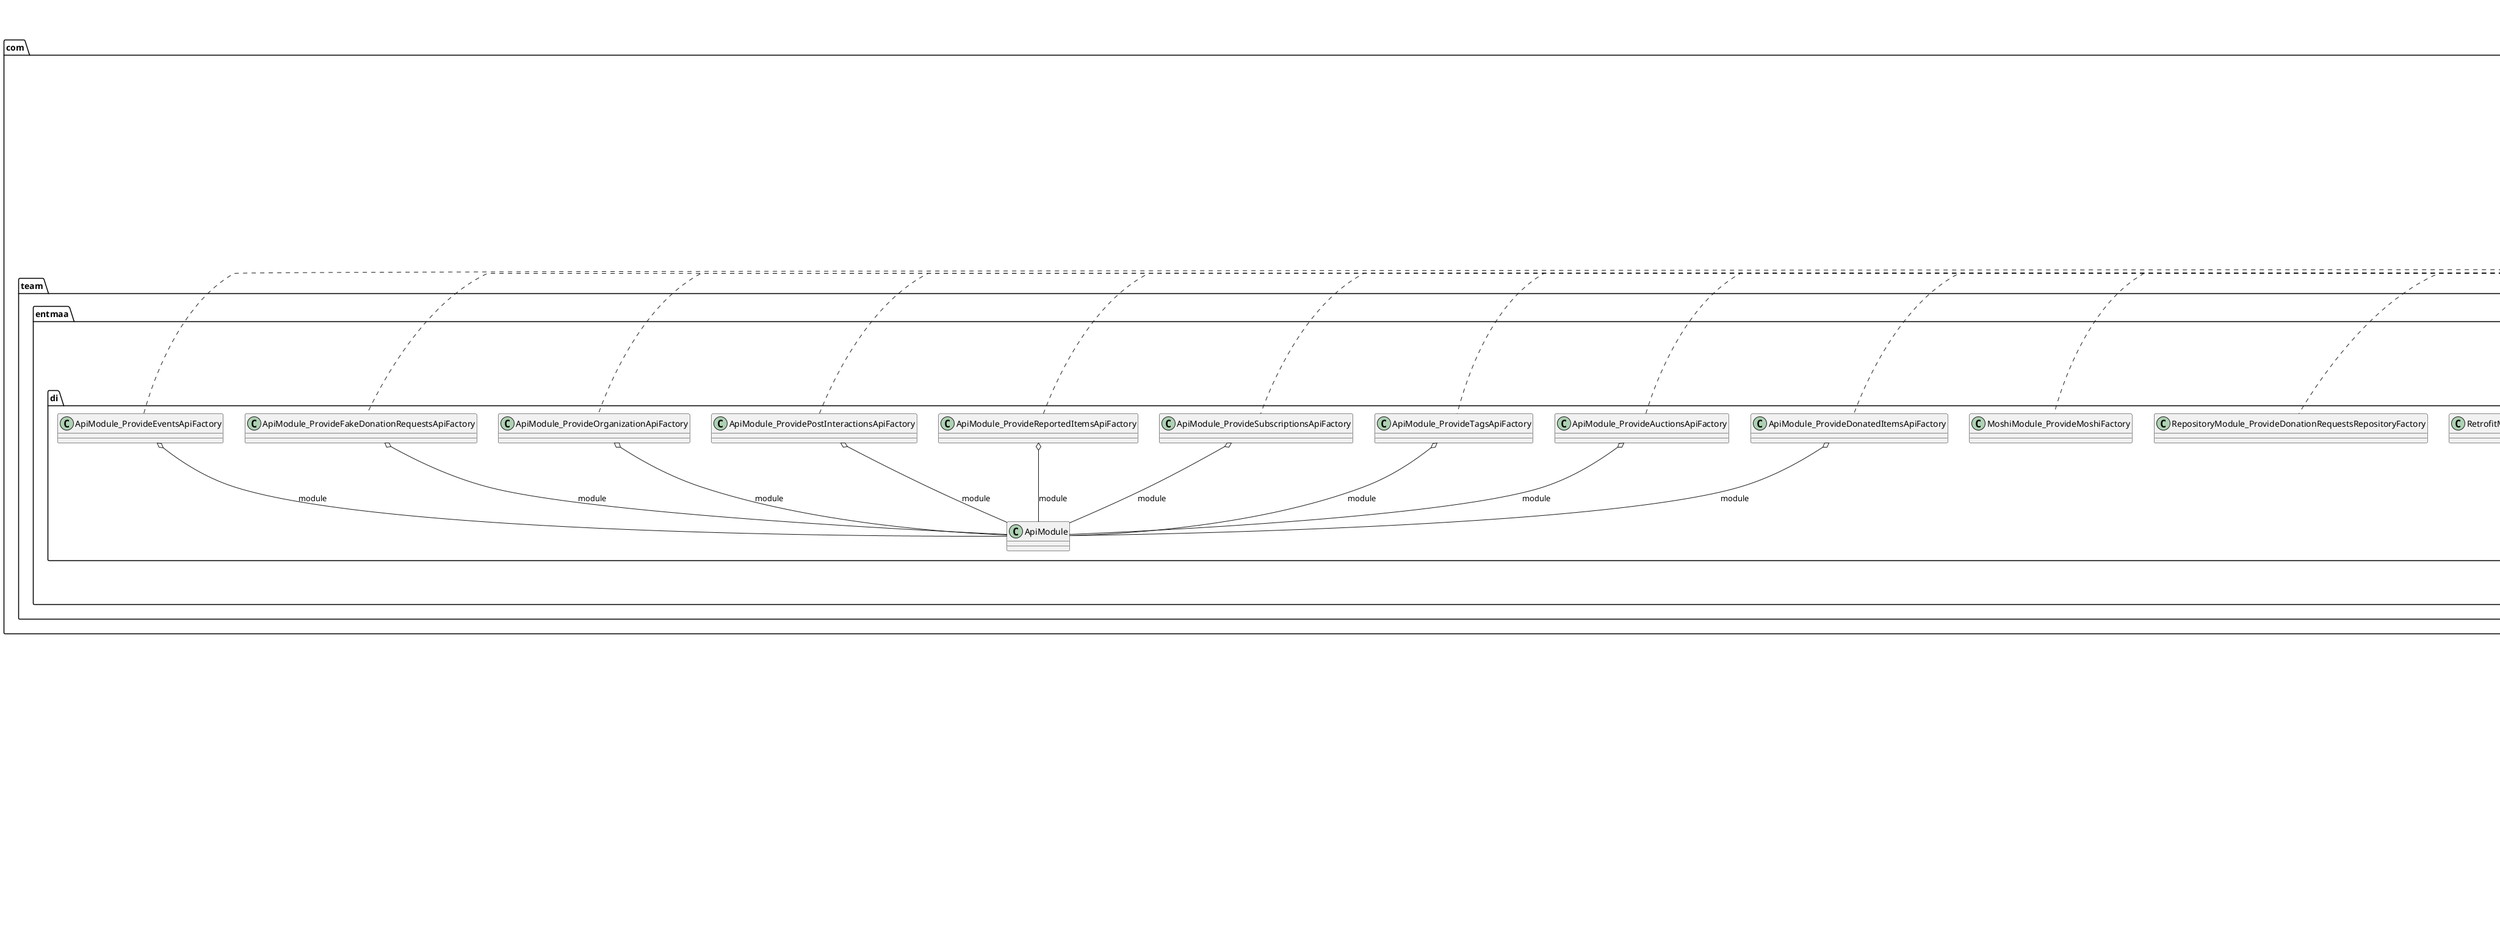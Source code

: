 @startuml

title __ENTMAA.APP's Class Diagram__\n

  namespace androidx.databinding {
    class androidx.databinding.DataBinderMapperImpl {
    }
  }
  

  namespace androidx.databinding {
    interface androidx.databinding.DataBindingComponent {
    }
  }
  

  namespace androidx.databinding {
    namespace library.baseAdapters {
      class androidx.databinding.library.baseAdapters.BR {
      }
    }
  }
  

  namespace com.iammert.library.ui.multisearchviewlib {
    class com.iammert.library.ui.multisearchviewlib.BR {
    }
  }
  

  namespace com.team.entmaa {
    class com.team.entmaa.BR {
    }
  }
  

  namespace com.team.entmaa {
    class com.team.entmaa.BuildConfig {
    }
  }
  

  namespace com.team.entmaa {
    class com.team.entmaa.DaggerEntmaaApplication_HiltComponents_SingletonC {
    }
  }
  

  namespace com.team.entmaa {
    class com.team.entmaa.DataBinderMapperImpl {
    }
  }
  

  namespace com.team.entmaa {
    interface com.team.entmaa.EntmaaApplication_GeneratedInjector {
    }
  }
  

  namespace com.team.entmaa {
    class com.team.entmaa.EntmaaApplication_HiltComponents {
    }
  }
  

  namespace com.team.entmaa {
    abstract class com.team.entmaa.Hilt_EntmaaApplication {
    }
  }
  

  namespace com.team.entmaa {
    namespace data.repositories.implementaion {
      class com.team.entmaa.data.repositories.implementaion.DonationRequestsRepositoryImpl_Factory {
      }
    }
  }
  

  namespace com.team.entmaa {
    namespace databinding {
      class com.team.entmaa.databinding.ActivityMainContribBindingImpl {
      }
    }
  }
  

  namespace com.team.entmaa {
    namespace databinding {
      class com.team.entmaa.databinding.ActivityMainOrgBindingImpl {
      }
    }
  }
  

  namespace com.team.entmaa {
    namespace databinding {
      class com.team.entmaa.databinding.ChannelitemcardBindingImpl {
      }
    }
  }
  

  namespace com.team.entmaa {
    namespace databinding {
      class com.team.entmaa.databinding.FragmentDonateBindingImpl {
      }
    }
  }
  

  namespace com.team.entmaa {
    namespace databinding {
      class com.team.entmaa.databinding.ItemAuctionBindingImpl {
      }
    }
  }
  

  namespace com.team.entmaa {
    namespace databinding {
      class com.team.entmaa.databinding.ItemCommentBindingImpl {
      }
    }
  }
  

  namespace com.team.entmaa {
    namespace databinding {
      class com.team.entmaa.databinding.ItemDonateditemBindingImpl {
      }
    }
  }
  

  namespace com.team.entmaa {
    namespace databinding {
      class com.team.entmaa.databinding.ItemDonationRequestBindingImpl {
      }
    }
  }
  

  namespace com.team.entmaa {
    namespace databinding {
      class com.team.entmaa.databinding.ItemDonationRequestOrgBindingImpl {
      }
    }
  }
  

  namespace com.team.entmaa {
    namespace databinding {
      class com.team.entmaa.databinding.ItemEventBindingImpl {
      }
    }
  }
  

  namespace com.team.entmaa {
    namespace databinding {
      class com.team.entmaa.databinding.ItemLostFoundBindingImpl {
      }
    }
  }
  

  namespace com.team.entmaa {
    namespace databinding {
      class com.team.entmaa.databinding.ItemNewspostRequestBindingImpl {
      }
    }
  }
  

  namespace com.team.entmaa {
    namespace databinding {
      class com.team.entmaa.databinding.ItemOrgBindingImpl {
      }
    }
  }
  

  namespace com.team.entmaa {
    namespace databinding {
      class com.team.entmaa.databinding.ItemSubscriptionBindingImpl {
      }
    }
  }
  

  namespace com.team.entmaa {
    namespace databinding {
      class com.team.entmaa.databinding.ItemTagBindingImpl {
      }
    }
  }
  

  namespace com.team.entmaa {
    namespace di {
      class com.team.entmaa.di.ApiModule_ProvideAuctionsApiFactory {
      }
    }
  }
  

  namespace com.team.entmaa {
    namespace di {
      class com.team.entmaa.di.ApiModule_ProvideDonatedItemsApiFactory {
      }
    }
  }
  

  namespace com.team.entmaa {
    namespace di {
      class com.team.entmaa.di.ApiModule_ProvideEventsApiFactory {
      }
    }
  }
  

  namespace com.team.entmaa {
    namespace di {
      class com.team.entmaa.di.ApiModule_ProvideFakeDonationRequestsApiFactory {
      }
    }
  }
  

  namespace com.team.entmaa {
    namespace di {
      class com.team.entmaa.di.ApiModule_ProvideOrganizationApiFactory {
      }
    }
  }
  

  namespace com.team.entmaa {
    namespace di {
      class com.team.entmaa.di.ApiModule_ProvidePostInteractionsApiFactory {
      }
    }
  }
  

  namespace com.team.entmaa {
    namespace di {
      class com.team.entmaa.di.ApiModule_ProvideReportedItemsApiFactory {
      }
    }
  }
  

  namespace com.team.entmaa {
    namespace di {
      class com.team.entmaa.di.ApiModule_ProvideSubscriptionsApiFactory {
      }
    }
  }
  

  namespace com.team.entmaa {
    namespace di {
      class com.team.entmaa.di.ApiModule_ProvideTagsApiFactory {
      }
    }
  }
  

  namespace com.team.entmaa {
    namespace di {
      class com.team.entmaa.di.MoshiModule_ProvideMoshiFactory {
      }
    }
  }
  

  namespace com.team.entmaa {
    namespace di {
      class com.team.entmaa.di.RepositoryModule_ProvideDonationRequestsRepositoryFactory {
      }
    }
  }
  

  namespace com.team.entmaa {
    namespace di {
      class com.team.entmaa.di.RetrofitModule_ProvideRetrofitFactory {
      }
    }
  }
  

  namespace com.team.entmaa {
    namespace di {
      class com.team.entmaa.di.SharedPreferencesModule_ProvideContribIdFactory {
      }
    }
  }
  

  namespace com.team.entmaa {
    namespace di {
      class com.team.entmaa.di.SharedPreferencesModule_ProvideOrgIdFactory {
      }
    }
  }
  

  namespace com.team.entmaa {
    namespace ui.commentsfragment {
      interface com.team.entmaa.ui.commentsfragment.CommentsFragment_GeneratedInjector {
      }
    }
  }
  

  namespace com.team.entmaa {
    namespace ui.commentsfragment {
      class com.team.entmaa.ui.commentsfragment.CommentsFragment_MembersInjector {
      }
    }
  }
  

  namespace com.team.entmaa {
    namespace ui.commentsfragment {
      abstract class com.team.entmaa.ui.commentsfragment.Hilt_CommentsFragment {
      }
    }
  }
  

  namespace com.team.entmaa {
    namespace ui.contribdonateditems {
      interface com.team.entmaa.ui.contribdonateditems.DonatedItemDialog_GeneratedInjector {
      }
    }
  }
  

  namespace com.team.entmaa {
    namespace ui.contribdonateditems {
      class com.team.entmaa.ui.contribdonateditems.DonatedItemDialog_MembersInjector {
      }
    }
  }
  

  namespace com.team.entmaa {
    namespace ui.contribdonateditems {
      interface com.team.entmaa.ui.contribdonateditems.DonatedItemsFragment_GeneratedInjector {
      }
    }
  }
  

  namespace com.team.entmaa {
    namespace ui.contribdonateditems {
      class com.team.entmaa.ui.contribdonateditems.DonatedItemsViewModel_Factory {
      }
    }
  }
  

  namespace com.team.entmaa {
    namespace ui.contribdonateditems {
      class com.team.entmaa.ui.contribdonateditems.DonatedItemsViewModel_HiltModules {
      }
    }
  }
  

  namespace com.team.entmaa {
    namespace ui.contribdonateditems {
      class com.team.entmaa.ui.contribdonateditems.DonatedItemsViewModel_HiltModules_KeyModule_ProvideFactory {
      }
    }
  }
  

  namespace com.team.entmaa {
    namespace ui.contribdonateditems {
      abstract class com.team.entmaa.ui.contribdonateditems.Hilt_DonatedItemDialog {
      }
    }
  }
  

  namespace com.team.entmaa {
    namespace ui.contribdonateditems {
      abstract class com.team.entmaa.ui.contribdonateditems.Hilt_DonatedItemsFragment {
      }
    }
  }
  

  namespace com.team.entmaa {
    namespace ui.donationreminders {
      abstract class com.team.entmaa.ui.donationreminders.Hilt_NewReminderDialog {
      }
    }
  }
  

  namespace com.team.entmaa {
    namespace ui.donationreminders {
      abstract class com.team.entmaa.ui.donationreminders.Hilt_SubscriptionsFragment {
      }
    }
  }
  

  namespace com.team.entmaa {
    namespace ui.donationreminders {
      interface com.team.entmaa.ui.donationreminders.NewReminderDialog_GeneratedInjector {
      }
    }
  }
  

  namespace com.team.entmaa {
    namespace ui.donationreminders {
      class com.team.entmaa.ui.donationreminders.RemindersViewModel_Factory {
      }
    }
  }
  

  namespace com.team.entmaa {
    namespace ui.donationreminders {
      class com.team.entmaa.ui.donationreminders.RemindersViewModel_HiltModules {
      }
    }
  }
  

  namespace com.team.entmaa {
    namespace ui.donationreminders {
      class com.team.entmaa.ui.donationreminders.RemindersViewModel_HiltModules_KeyModule_ProvideFactory {
      }
    }
  }
  

  namespace com.team.entmaa {
    namespace ui.donationreminders {
      interface com.team.entmaa.ui.donationreminders.SubscriptionsFragment_GeneratedInjector {
      }
    }
  }
  

  namespace com.team.entmaa {
    namespace ui.eventdetails {
      interface com.team.entmaa.ui.eventdetails.EventDetailsFragment_GeneratedInjector {
      }
    }
  }
  

  namespace com.team.entmaa {
    namespace ui.eventdetails {
      class com.team.entmaa.ui.eventdetails.EventDetailsFragment_MembersInjector {
      }
    }
  }
  

  namespace com.team.entmaa {
    namespace ui.eventdetails {
      abstract class com.team.entmaa.ui.eventdetails.Hilt_EventDetailsFragment {
      }
    }
  }
  

  namespace com.team.entmaa {
    namespace ui.filters {
      class com.team.entmaa.ui.filters.FiltersViewModel_Factory {
      }
    }
  }
  

  namespace com.team.entmaa {
    namespace ui.filters {
      class com.team.entmaa.ui.filters.FiltersViewModel_HiltModules {
      }
    }
  }
  

  namespace com.team.entmaa {
    namespace ui.filters {
      class com.team.entmaa.ui.filters.FiltersViewModel_HiltModules_KeyModule_ProvideFactory {
      }
    }
  }
  

  namespace com.team.entmaa {
    namespace ui.mainactivity {
      abstract class com.team.entmaa.ui.mainactivity.Hilt_MainActivity {
      }
    }
  }
  

  namespace com.team.entmaa {
    namespace ui.mainactivity {
      interface com.team.entmaa.ui.mainactivity.MainActivity_GeneratedInjector {
      }
    }
  }
  

  namespace com.team.entmaa {
    namespace ui.mainactivity {
      namespace auctionfragment {
        interface com.team.entmaa.ui.mainactivity.auctionfragment.AuctionFragment_GeneratedInjector {
        }
      }
    }
  }
  

  namespace com.team.entmaa {
    namespace ui.mainactivity {
      namespace auctionfragment {
        class com.team.entmaa.ui.mainactivity.auctionfragment.AuctionFragment_MembersInjector {
        }
      }
    }
  }
  

  namespace com.team.entmaa {
    namespace ui.mainactivity {
      namespace auctionfragment {
        class com.team.entmaa.ui.mainactivity.auctionfragment.AuctionViewModel_Factory {
        }
      }
    }
  }
  

  namespace com.team.entmaa {
    namespace ui.mainactivity {
      namespace auctionfragment {
        class com.team.entmaa.ui.mainactivity.auctionfragment.AuctionViewModel_HiltModules {
        }
      }
    }
  }
  

  namespace com.team.entmaa {
    namespace ui.mainactivity {
      namespace auctionfragment {
        class com.team.entmaa.ui.mainactivity.auctionfragment.AuctionViewModel_HiltModules_KeyModule_ProvideFactory {
        }
      }
    }
  }
  

  namespace com.team.entmaa {
    namespace ui.mainactivity {
      namespace auctionfragment {
        abstract class com.team.entmaa.ui.mainactivity.auctionfragment.Hilt_AuctionFragment {
        }
      }
    }
  }
  

  namespace com.team.entmaa {
    namespace ui.mainactivity {
      namespace donatefragment {
        interface com.team.entmaa.ui.mainactivity.donatefragment.DonateDialog_GeneratedInjector {
        }
      }
    }
  }
  

  namespace com.team.entmaa {
    namespace ui.mainactivity {
      namespace donatefragment {
        interface com.team.entmaa.ui.mainactivity.donatefragment.DonateFragment_GeneratedInjector {
        }
      }
    }
  }
  

  namespace com.team.entmaa {
    namespace ui.mainactivity {
      namespace donatefragment {
        class com.team.entmaa.ui.mainactivity.donatefragment.DonateFragment_MembersInjector {
        }
      }
    }
  }
  

  namespace com.team.entmaa {
    namespace ui.mainactivity {
      namespace donatefragment {
        class com.team.entmaa.ui.mainactivity.donatefragment.DonationRequestViewModel_Factory {
        }
      }
    }
  }
  

  namespace com.team.entmaa {
    namespace ui.mainactivity {
      namespace donatefragment {
        class com.team.entmaa.ui.mainactivity.donatefragment.DonationRequestViewModel_HiltModules {
        }
      }
    }
  }
  

  namespace com.team.entmaa {
    namespace ui.mainactivity {
      namespace donatefragment {
        class com.team.entmaa.ui.mainactivity.donatefragment.DonationRequestViewModel_HiltModules_KeyModule_ProvideFactory {
        }
      }
    }
  }
  

  namespace com.team.entmaa {
    namespace ui.mainactivity {
      namespace donatefragment {
        abstract class com.team.entmaa.ui.mainactivity.donatefragment.Hilt_DonateDialog {
        }
      }
    }
  }
  

  namespace com.team.entmaa {
    namespace ui.mainactivity {
      namespace donatefragment {
        abstract class com.team.entmaa.ui.mainactivity.donatefragment.Hilt_DonateFragment {
        }
      }
    }
  }
  

  namespace com.team.entmaa {
    namespace ui.mainactivity {
      namespace morefragment {
        abstract class com.team.entmaa.ui.mainactivity.morefragment.Hilt_MoreFragment {
        }
      }
    }
  }
  

  namespace com.team.entmaa {
    namespace ui.mainactivity {
      namespace morefragment {
        interface com.team.entmaa.ui.mainactivity.morefragment.MoreFragment_GeneratedInjector {
        }
      }
    }
  }
  

  namespace com.team.entmaa {
    namespace ui.mainactivity {
      namespace reportedItemsfragment {
        abstract class com.team.entmaa.ui.mainactivity.reportedItemsfragment.Hilt_ReportedItemsFragment {
        }
      }
    }
  }
  

  namespace com.team.entmaa {
    namespace ui.mainactivity {
      namespace reportedItemsfragment {
        interface com.team.entmaa.ui.mainactivity.reportedItemsfragment.ReportedItemsFragment_GeneratedInjector {
        }
      }
    }
  }
  

  namespace com.team.entmaa {
    namespace ui.mainactivity {
      namespace reportedItemsfragment {
        class com.team.entmaa.ui.mainactivity.reportedItemsfragment.ReportedItemsFragment_MembersInjector {
        }
      }
    }
  }
  

  namespace com.team.entmaa {
    namespace ui.mainactivity {
      namespace reportedItemsfragment {
        class com.team.entmaa.ui.mainactivity.reportedItemsfragment.ReportedItemsViewModel_Factory {
        }
      }
    }
  }
  

  namespace com.team.entmaa {
    namespace ui.mainactivity {
      namespace reportedItemsfragment {
        class com.team.entmaa.ui.mainactivity.reportedItemsfragment.ReportedItemsViewModel_HiltModules {
        }
      }
    }
  }
  

  namespace com.team.entmaa {
    namespace ui.mainactivity {
      namespace reportedItemsfragment {
        class com.team.entmaa.ui.mainactivity.reportedItemsfragment.ReportedItemsViewModel_HiltModules_KeyModule_ProvideFactory {
        }
      }
    }
  }
  

  namespace com.team.entmaa {
    namespace ui.mainactivity {
      namespace volunteerfragment {
        class com.team.entmaa.ui.mainactivity.volunteerfragment.EventsViewModel_Factory {
        }
      }
    }
  }
  

  namespace com.team.entmaa {
    namespace ui.mainactivity {
      namespace volunteerfragment {
        class com.team.entmaa.ui.mainactivity.volunteerfragment.EventsViewModel_HiltModules {
        }
      }
    }
  }
  

  namespace com.team.entmaa {
    namespace ui.mainactivity {
      namespace volunteerfragment {
        class com.team.entmaa.ui.mainactivity.volunteerfragment.EventsViewModel_HiltModules_KeyModule_ProvideFactory {
        }
      }
    }
  }
  

  namespace com.team.entmaa {
    namespace ui.mainactivity {
      namespace volunteerfragment {
        abstract class com.team.entmaa.ui.mainactivity.volunteerfragment.Hilt_VolunteerFragment {
        }
      }
    }
  }
  

  namespace com.team.entmaa {
    namespace ui.mainactivity {
      namespace volunteerfragment {
        interface com.team.entmaa.ui.mainactivity.volunteerfragment.VolunteerFragment_GeneratedInjector {
        }
      }
    }
  }
  

  namespace com.team.entmaa {
    namespace ui.mainactivity {
      namespace volunteerfragment {
        class com.team.entmaa.ui.mainactivity.volunteerfragment.VolunteerFragment_MembersInjector {
        }
      }
    }
  }
  

  namespace com.team.entmaa {
    namespace ui.orgactivity {
      abstract class com.team.entmaa.ui.orgactivity.Hilt_OrgActivity {
      }
    }
  }
  

  namespace com.team.entmaa {
    namespace ui.orgactivity {
      interface com.team.entmaa.ui.orgactivity.OrgActivity_GeneratedInjector {
      }
    }
  }
  

  namespace com.team.entmaa {
    namespace ui.orgactivity {
      namespace auctions {
        abstract class com.team.entmaa.ui.orgactivity.auctions.Hilt_OrgAuctionsFragment {
        }
      }
    }
  }
  

  namespace com.team.entmaa {
    namespace ui.orgactivity {
      namespace auctions {
        interface com.team.entmaa.ui.orgactivity.auctions.OrgAuctionsFragment_GeneratedInjector {
        }
      }
    }
  }
  

  namespace com.team.entmaa {
    namespace ui.orgactivity {
      namespace auctions {
        class com.team.entmaa.ui.orgactivity.auctions.OrgAuctionsFragment_MembersInjector {
        }
      }
    }
  }
  

  namespace com.team.entmaa {
    namespace ui.orgactivity {
      namespace dashboard {
        abstract class com.team.entmaa.ui.orgactivity.dashboard.Hilt_OrgDashFragment {
        }
      }
    }
  }
  

  namespace com.team.entmaa {
    namespace ui.orgactivity {
      namespace dashboard {
        interface com.team.entmaa.ui.orgactivity.dashboard.OrgDashFragment_GeneratedInjector {
        }
      }
    }
  }
  

  namespace com.team.entmaa {
    namespace ui.orgactivity {
      namespace dashboard {
        class com.team.entmaa.ui.orgactivity.dashboard.OrgDashFragment_MembersInjector {
        }
      }
    }
  }
  

  namespace com.team.entmaa {
    namespace ui.orgactivity {
      namespace orgevents {
        abstract class com.team.entmaa.ui.orgactivity.orgevents.Hilt_OrgEventsFragment {
        }
      }
    }
  }
  

  namespace com.team.entmaa {
    namespace ui.orgactivity {
      namespace orgevents {
        interface com.team.entmaa.ui.orgactivity.orgevents.OrgEventsFragment_GeneratedInjector {
        }
      }
    }
  }
  

  namespace com.team.entmaa {
    namespace ui.orgactivity {
      namespace orgevents {
        class com.team.entmaa.ui.orgactivity.orgevents.OrgEventsFragment_MembersInjector {
        }
      }
    }
  }
  

  namespace com.team.entmaa {
    namespace ui.orgactivity {
      namespace orgrdonationequests {
        interface com.team.entmaa.ui.orgactivity.orgrdonationequests.CreateDonationRequestFragment_GeneratedInjector {
        }
      }
    }
  }
  

  namespace com.team.entmaa {
    namespace ui.orgactivity {
      namespace orgrdonationequests {
        class com.team.entmaa.ui.orgactivity.orgrdonationequests.CreateDonationRequestFragment_MembersInjector {
        }
      }
    }
  }
  

  namespace com.team.entmaa {
    namespace ui.orgactivity {
      namespace orgrdonationequests {
        abstract class com.team.entmaa.ui.orgactivity.orgrdonationequests.Hilt_CreateDonationRequestFragment {
        }
      }
    }
  }
  

  namespace com.team.entmaa {
    namespace ui.orgactivity {
      namespace orgrdonationequests {
        abstract class com.team.entmaa.ui.orgactivity.orgrdonationequests.Hilt_OrgRequestsFragment {
        }
      }
    }
  }
  

  namespace com.team.entmaa {
    namespace ui.orgactivity {
      namespace orgrdonationequests {
        interface com.team.entmaa.ui.orgactivity.orgrdonationequests.OrgRequestsFragment_GeneratedInjector {
        }
      }
    }
  }
  

  namespace com.team.entmaa {
    namespace ui.orgactivity {
      namespace orgrdonationequests {
        class com.team.entmaa.ui.orgactivity.orgrdonationequests.OrgRequestsFragment_MembersInjector {
        }
      }
    }
  }
  

  namespace com.team.entmaa {
    namespace ui.orgselector {
      abstract class com.team.entmaa.ui.orgselector.Hilt_OrgSelectorFragment {
      }
    }
  }
  

  namespace com.team.entmaa {
    namespace ui.orgselector {
      interface com.team.entmaa.ui.orgselector.OrgSelectorFragment_GeneratedInjector {
      }
    }
  }
  

  namespace com.team.entmaa {
    namespace ui.orgselector {
      class com.team.entmaa.ui.orgselector.OrgSelectorViewModel_Factory {
      }
    }
  }
  

  namespace com.team.entmaa {
    namespace ui.orgselector {
      class com.team.entmaa.ui.orgselector.OrgSelectorViewModel_HiltModules {
      }
    }
  }
  

  namespace com.team.entmaa {
    namespace ui.orgselector {
      class com.team.entmaa.ui.orgselector.OrgSelectorViewModel_HiltModules_KeyModule_ProvideFactory {
      }
    }
  }
  

  namespace com.team.entmaa {
    namespace ui.reportedcase {
      abstract class com.team.entmaa.ui.reportedcase.Hilt_ReportCaseDialog {
      }
    }
  }
  

  namespace com.team.entmaa {
    namespace ui.reportedcase {
      interface com.team.entmaa.ui.reportedcase.ReportCaseDialog_GeneratedInjector {
      }
    }
  }
  

  namespace com.team.entmaa {
    namespace ui.reportedcase {
      class com.team.entmaa.ui.reportedcase.ReportCaseDialog_MembersInjector {
      }
    }
  }
  

  namespace hilt_aggregated_deps {
    class hilt_aggregated_deps.com_team_entmaa_EntmaaApplication_GeneratedInjectorModuleDeps {
    }
  }
  

  namespace hilt_aggregated_deps {
    class hilt_aggregated_deps.com_team_entmaa_di_ApiModuleModuleDeps {
    }
  }
  

  namespace hilt_aggregated_deps {
    class hilt_aggregated_deps.com_team_entmaa_di_MoshiModuleModuleDeps {
    }
  }
  

  namespace hilt_aggregated_deps {
    class hilt_aggregated_deps.com_team_entmaa_di_RepositoryModuleModuleDeps {
    }
  }
  

  namespace hilt_aggregated_deps {
    class hilt_aggregated_deps.com_team_entmaa_di_RetrofitModuleModuleDeps {
    }
  }
  

  namespace hilt_aggregated_deps {
    class hilt_aggregated_deps.com_team_entmaa_di_SharedPreferencesModuleModuleDeps {
    }
  }
  

  namespace hilt_aggregated_deps {
    class hilt_aggregated_deps.com_team_entmaa_ui_commentsfragment_CommentsFragment_GeneratedInjectorModuleDeps {
    }
  }
  

  namespace hilt_aggregated_deps {
    class hilt_aggregated_deps.com_team_entmaa_ui_contribdonateditems_DonatedItemDialog_GeneratedInjectorModuleDeps {
    }
  }
  

  namespace hilt_aggregated_deps {
    class hilt_aggregated_deps.com_team_entmaa_ui_contribdonateditems_DonatedItemsFragment_GeneratedInjectorModuleDeps {
    }
  }
  

  namespace hilt_aggregated_deps {
    class hilt_aggregated_deps.com_team_entmaa_ui_contribdonateditems_DonatedItemsViewModel_HiltModules_BindsModuleModuleDeps {
    }
  }
  

  namespace hilt_aggregated_deps {
    class hilt_aggregated_deps.com_team_entmaa_ui_contribdonateditems_DonatedItemsViewModel_HiltModules_KeyModuleModuleDeps {
    }
  }
  

  namespace hilt_aggregated_deps {
    class hilt_aggregated_deps.com_team_entmaa_ui_donationreminders_NewReminderDialog_GeneratedInjectorModuleDeps {
    }
  }
  

  namespace hilt_aggregated_deps {
    class hilt_aggregated_deps.com_team_entmaa_ui_donationreminders_RemindersViewModel_HiltModules_BindsModuleModuleDeps {
    }
  }
  

  namespace hilt_aggregated_deps {
    class hilt_aggregated_deps.com_team_entmaa_ui_donationreminders_RemindersViewModel_HiltModules_KeyModuleModuleDeps {
    }
  }
  

  namespace hilt_aggregated_deps {
    class hilt_aggregated_deps.com_team_entmaa_ui_donationreminders_SubscriptionsFragment_GeneratedInjectorModuleDeps {
    }
  }
  

  namespace hilt_aggregated_deps {
    class hilt_aggregated_deps.com_team_entmaa_ui_eventdetails_EventDetailsFragment_GeneratedInjectorModuleDeps {
    }
  }
  

  namespace hilt_aggregated_deps {
    class hilt_aggregated_deps.com_team_entmaa_ui_filters_FiltersViewModel_HiltModules_BindsModuleModuleDeps {
    }
  }
  

  namespace hilt_aggregated_deps {
    class hilt_aggregated_deps.com_team_entmaa_ui_filters_FiltersViewModel_HiltModules_KeyModuleModuleDeps {
    }
  }
  

  namespace hilt_aggregated_deps {
    class hilt_aggregated_deps.com_team_entmaa_ui_mainactivity_MainActivity_GeneratedInjectorModuleDeps {
    }
  }
  

  namespace hilt_aggregated_deps {
    class hilt_aggregated_deps.com_team_entmaa_ui_mainactivity_auctionfragment_AuctionFragment_GeneratedInjectorModuleDeps {
    }
  }
  

  namespace hilt_aggregated_deps {
    class hilt_aggregated_deps.com_team_entmaa_ui_mainactivity_auctionfragment_AuctionViewModel_HiltModules_BindsModuleModuleDeps {
    }
  }
  

  namespace hilt_aggregated_deps {
    class hilt_aggregated_deps.com_team_entmaa_ui_mainactivity_auctionfragment_AuctionViewModel_HiltModules_KeyModuleModuleDeps {
    }
  }
  

  namespace hilt_aggregated_deps {
    class hilt_aggregated_deps.com_team_entmaa_ui_mainactivity_donatefragment_DonateDialog_GeneratedInjectorModuleDeps {
    }
  }
  

  namespace hilt_aggregated_deps {
    class hilt_aggregated_deps.com_team_entmaa_ui_mainactivity_donatefragment_DonateFragment_GeneratedInjectorModuleDeps {
    }
  }
  

  namespace hilt_aggregated_deps {
    class hilt_aggregated_deps.com_team_entmaa_ui_mainactivity_donatefragment_DonationRequestViewModel_HiltModules_BindsModuleModuleDeps {
    }
  }
  

  namespace hilt_aggregated_deps {
    class hilt_aggregated_deps.com_team_entmaa_ui_mainactivity_donatefragment_DonationRequestViewModel_HiltModules_KeyModuleModuleDeps {
    }
  }
  

  namespace hilt_aggregated_deps {
    class hilt_aggregated_deps.com_team_entmaa_ui_mainactivity_morefragment_MoreFragment_GeneratedInjectorModuleDeps {
    }
  }
  

  namespace hilt_aggregated_deps {
    class hilt_aggregated_deps.com_team_entmaa_ui_mainactivity_reportedItemsfragment_ReportedItemsFragment_GeneratedInjectorModuleDeps {
    }
  }
  

  namespace hilt_aggregated_deps {
    class hilt_aggregated_deps.com_team_entmaa_ui_mainactivity_reportedItemsfragment_ReportedItemsViewModel_HiltModules_BindsModuleModuleDeps {
    }
  }
  

  namespace hilt_aggregated_deps {
    class hilt_aggregated_deps.com_team_entmaa_ui_mainactivity_reportedItemsfragment_ReportedItemsViewModel_HiltModules_KeyModuleModuleDeps {
    }
  }
  

  namespace hilt_aggregated_deps {
    class hilt_aggregated_deps.com_team_entmaa_ui_mainactivity_volunteerfragment_EventsViewModel_HiltModules_BindsModuleModuleDeps {
    }
  }
  

  namespace hilt_aggregated_deps {
    class hilt_aggregated_deps.com_team_entmaa_ui_mainactivity_volunteerfragment_EventsViewModel_HiltModules_KeyModuleModuleDeps {
    }
  }
  

  namespace hilt_aggregated_deps {
    class hilt_aggregated_deps.com_team_entmaa_ui_mainactivity_volunteerfragment_VolunteerFragment_GeneratedInjectorModuleDeps {
    }
  }
  

  namespace hilt_aggregated_deps {
    class hilt_aggregated_deps.com_team_entmaa_ui_orgactivity_OrgActivity_GeneratedInjectorModuleDeps {
    }
  }
  

  namespace hilt_aggregated_deps {
    class hilt_aggregated_deps.com_team_entmaa_ui_orgactivity_auctions_OrgAuctionsFragment_GeneratedInjectorModuleDeps {
    }
  }
  

  namespace hilt_aggregated_deps {
    class hilt_aggregated_deps.com_team_entmaa_ui_orgactivity_dashboard_OrgDashFragment_GeneratedInjectorModuleDeps {
    }
  }
  

  namespace hilt_aggregated_deps {
    class hilt_aggregated_deps.com_team_entmaa_ui_orgactivity_orgevents_OrgEventsFragment_GeneratedInjectorModuleDeps {
    }
  }
  

  namespace hilt_aggregated_deps {
    class hilt_aggregated_deps.com_team_entmaa_ui_orgactivity_orgrdonationequests_CreateDonationRequestFragment_GeneratedInjectorModuleDeps {
    }
  }
  

  namespace hilt_aggregated_deps {
    class hilt_aggregated_deps.com_team_entmaa_ui_orgactivity_orgrdonationequests_OrgRequestsFragment_GeneratedInjectorModuleDeps {
    }
  }
  

  namespace hilt_aggregated_deps {
    class hilt_aggregated_deps.com_team_entmaa_ui_orgselector_OrgSelectorFragment_GeneratedInjectorModuleDeps {
    }
  }
  

  namespace hilt_aggregated_deps {
    class hilt_aggregated_deps.com_team_entmaa_ui_orgselector_OrgSelectorViewModel_HiltModules_BindsModuleModuleDeps {
    }
  }
  

  namespace hilt_aggregated_deps {
    class hilt_aggregated_deps.com_team_entmaa_ui_orgselector_OrgSelectorViewModel_HiltModules_KeyModuleModuleDeps {
    }
  }
  

  namespace hilt_aggregated_deps {
    class hilt_aggregated_deps.com_team_entmaa_ui_reportedcase_ReportCaseDialog_GeneratedInjectorModuleDeps {
    }
  }
  

  androidx.databinding.DataBinderMapperImpl -up-|> androidx.databinding.MergedDataBinderMapper
  com.team.entmaa.DaggerEntmaaApplication_HiltComponents_SingletonC -up-|> com.team.entmaa.EntmaaApplication_HiltComponents.SingletonC
  com.team.entmaa.DataBinderMapperImpl -up-|> androidx.databinding.DataBinderMapper
  com.team.entmaa.Hilt_EntmaaApplication .up.|> dagger.hilt.internal.GeneratedComponentManagerHolder
  com.team.entmaa.Hilt_EntmaaApplication -up-|> android.app.Application
  com.team.entmaa.data.repositories.implementaion.DonationRequestsRepositoryImpl_Factory .up.|> dagger.internal.Factory
  com.team.entmaa.databinding.ActivityMainContribBindingImpl -up-|> com.team.entmaa.databinding.ActivityMainContribBinding
  com.team.entmaa.databinding.ActivityMainOrgBindingImpl -up-|> com.team.entmaa.databinding.ActivityMainOrgBinding
  com.team.entmaa.databinding.ChannelitemcardBindingImpl -up-|> com.team.entmaa.databinding.ChannelitemcardBinding
  com.team.entmaa.databinding.FragmentDonateBindingImpl -up-|> com.team.entmaa.databinding.FragmentDonateBinding
  com.team.entmaa.databinding.ItemAuctionBindingImpl -up-|> com.team.entmaa.databinding.ItemAuctionBinding
  com.team.entmaa.databinding.ItemCommentBindingImpl -up-|> com.team.entmaa.databinding.ItemCommentBinding
  com.team.entmaa.databinding.ItemDonateditemBindingImpl -up-|> com.team.entmaa.databinding.ItemDonateditemBinding
  com.team.entmaa.databinding.ItemDonationRequestBindingImpl -up-|> com.team.entmaa.databinding.ItemDonationRequestBinding
  com.team.entmaa.databinding.ItemDonationRequestOrgBindingImpl -up-|> com.team.entmaa.databinding.ItemDonationRequestOrgBinding
  com.team.entmaa.databinding.ItemEventBindingImpl -up-|> com.team.entmaa.databinding.ItemEventBinding
  com.team.entmaa.databinding.ItemLostFoundBindingImpl -up-|> com.team.entmaa.databinding.ItemLostFoundBinding
  com.team.entmaa.databinding.ItemNewspostRequestBindingImpl -up-|> com.team.entmaa.databinding.ItemNewspostRequestBinding
  com.team.entmaa.databinding.ItemOrgBindingImpl -up-|> com.team.entmaa.databinding.ItemOrgBinding
  com.team.entmaa.databinding.ItemSubscriptionBindingImpl -up-|> com.team.entmaa.databinding.ItemSubscriptionBinding
  com.team.entmaa.databinding.ItemTagBindingImpl -up-|> com.team.entmaa.databinding.ItemTagBinding
  com.team.entmaa.di.ApiModule_ProvideAuctionsApiFactory .up.|> dagger.internal.Factory
  com.team.entmaa.di.ApiModule_ProvideAuctionsApiFactory o-- com.team.entmaa.di.ApiModule : module
  com.team.entmaa.di.ApiModule_ProvideDonatedItemsApiFactory .up.|> dagger.internal.Factory
  com.team.entmaa.di.ApiModule_ProvideDonatedItemsApiFactory o-- com.team.entmaa.di.ApiModule : module
  com.team.entmaa.di.ApiModule_ProvideEventsApiFactory .up.|> dagger.internal.Factory
  com.team.entmaa.di.ApiModule_ProvideEventsApiFactory o-- com.team.entmaa.di.ApiModule : module
  com.team.entmaa.di.ApiModule_ProvideFakeDonationRequestsApiFactory .up.|> dagger.internal.Factory
  com.team.entmaa.di.ApiModule_ProvideFakeDonationRequestsApiFactory o-- com.team.entmaa.di.ApiModule : module
  com.team.entmaa.di.ApiModule_ProvideOrganizationApiFactory .up.|> dagger.internal.Factory
  com.team.entmaa.di.ApiModule_ProvideOrganizationApiFactory o-- com.team.entmaa.di.ApiModule : module
  com.team.entmaa.di.ApiModule_ProvidePostInteractionsApiFactory .up.|> dagger.internal.Factory
  com.team.entmaa.di.ApiModule_ProvidePostInteractionsApiFactory o-- com.team.entmaa.di.ApiModule : module
  com.team.entmaa.di.ApiModule_ProvideReportedItemsApiFactory .up.|> dagger.internal.Factory
  com.team.entmaa.di.ApiModule_ProvideReportedItemsApiFactory o-- com.team.entmaa.di.ApiModule : module
  com.team.entmaa.di.ApiModule_ProvideSubscriptionsApiFactory .up.|> dagger.internal.Factory
  com.team.entmaa.di.ApiModule_ProvideSubscriptionsApiFactory o-- com.team.entmaa.di.ApiModule : module
  com.team.entmaa.di.ApiModule_ProvideTagsApiFactory .up.|> dagger.internal.Factory
  com.team.entmaa.di.ApiModule_ProvideTagsApiFactory o-- com.team.entmaa.di.ApiModule : module
  com.team.entmaa.di.MoshiModule_ProvideMoshiFactory .up.|> dagger.internal.Factory
  com.team.entmaa.di.RepositoryModule_ProvideDonationRequestsRepositoryFactory .up.|> dagger.internal.Factory
  com.team.entmaa.di.RetrofitModule_ProvideRetrofitFactory .up.|> dagger.internal.Factory
  com.team.entmaa.di.SharedPreferencesModule_ProvideContribIdFactory .up.|> dagger.internal.Factory
  com.team.entmaa.di.SharedPreferencesModule_ProvideOrgIdFactory .up.|> dagger.internal.Factory
  com.team.entmaa.ui.commentsfragment.CommentsFragment_MembersInjector .up.|> dagger.MembersInjector
  com.team.entmaa.ui.commentsfragment.Hilt_CommentsFragment .up.|> dagger.hilt.internal.GeneratedComponentManagerHolder
  com.team.entmaa.ui.commentsfragment.Hilt_CommentsFragment -up-|> androidx.fragment.app.Fragment
  com.team.entmaa.ui.contribdonateditems.DonatedItemDialog_MembersInjector .up.|> dagger.MembersInjector
  com.team.entmaa.ui.contribdonateditems.DonatedItemsViewModel_Factory .up.|> dagger.internal.Factory
  com.team.entmaa.ui.contribdonateditems.DonatedItemsViewModel_HiltModules_KeyModule_ProvideFactory .up.|> dagger.internal.Factory
  com.team.entmaa.ui.contribdonateditems.Hilt_DonatedItemDialog .up.|> dagger.hilt.internal.GeneratedComponentManagerHolder
  com.team.entmaa.ui.contribdonateditems.Hilt_DonatedItemDialog -up-|> com.google.android.material.bottomsheet.BottomSheetDialogFragment
  com.team.entmaa.ui.contribdonateditems.Hilt_DonatedItemsFragment .up.|> dagger.hilt.internal.GeneratedComponentManagerHolder
  com.team.entmaa.ui.contribdonateditems.Hilt_DonatedItemsFragment -up-|> androidx.fragment.app.Fragment
  com.team.entmaa.ui.donationreminders.Hilt_NewReminderDialog .up.|> dagger.hilt.internal.GeneratedComponentManagerHolder
  com.team.entmaa.ui.donationreminders.Hilt_NewReminderDialog -up-|> com.google.android.material.bottomsheet.BottomSheetDialogFragment
  com.team.entmaa.ui.donationreminders.Hilt_SubscriptionsFragment .up.|> dagger.hilt.internal.GeneratedComponentManagerHolder
  com.team.entmaa.ui.donationreminders.Hilt_SubscriptionsFragment -up-|> androidx.fragment.app.Fragment
  com.team.entmaa.ui.donationreminders.RemindersViewModel_Factory .up.|> dagger.internal.Factory
  com.team.entmaa.ui.donationreminders.RemindersViewModel_HiltModules_KeyModule_ProvideFactory .up.|> dagger.internal.Factory
  com.team.entmaa.ui.eventdetails.EventDetailsFragment_MembersInjector .up.|> dagger.MembersInjector
  com.team.entmaa.ui.eventdetails.Hilt_EventDetailsFragment .up.|> dagger.hilt.internal.GeneratedComponentManagerHolder
  com.team.entmaa.ui.eventdetails.Hilt_EventDetailsFragment -up-|> androidx.fragment.app.Fragment
  com.team.entmaa.ui.filters.FiltersViewModel_Factory .up.|> dagger.internal.Factory
  com.team.entmaa.ui.filters.FiltersViewModel_HiltModules_KeyModule_ProvideFactory .up.|> dagger.internal.Factory
  com.team.entmaa.ui.mainactivity.Hilt_MainActivity .up.|> dagger.hilt.internal.GeneratedComponentManagerHolder
  com.team.entmaa.ui.mainactivity.Hilt_MainActivity -up-|> androidx.appcompat.app.AppCompatActivity
  com.team.entmaa.ui.mainactivity.auctionfragment.AuctionFragment_MembersInjector .up.|> dagger.MembersInjector
  com.team.entmaa.ui.mainactivity.auctionfragment.AuctionViewModel_Factory .up.|> dagger.internal.Factory
  com.team.entmaa.ui.mainactivity.auctionfragment.AuctionViewModel_HiltModules_KeyModule_ProvideFactory .up.|> dagger.internal.Factory
  com.team.entmaa.ui.mainactivity.auctionfragment.Hilt_AuctionFragment .up.|> dagger.hilt.internal.GeneratedComponentManagerHolder
  com.team.entmaa.ui.mainactivity.auctionfragment.Hilt_AuctionFragment -up-|> androidx.fragment.app.Fragment
  com.team.entmaa.ui.mainactivity.donatefragment.DonateFragment_MembersInjector .up.|> dagger.MembersInjector
  com.team.entmaa.ui.mainactivity.donatefragment.DonationRequestViewModel_Factory .up.|> dagger.internal.Factory
  com.team.entmaa.ui.mainactivity.donatefragment.DonationRequestViewModel_HiltModules_KeyModule_ProvideFactory .up.|> dagger.internal.Factory
  com.team.entmaa.ui.mainactivity.donatefragment.Hilt_DonateDialog .up.|> dagger.hilt.internal.GeneratedComponentManagerHolder
  com.team.entmaa.ui.mainactivity.donatefragment.Hilt_DonateDialog -up-|> com.google.android.material.bottomsheet.BottomSheetDialogFragment
  com.team.entmaa.ui.mainactivity.donatefragment.Hilt_DonateFragment .up.|> dagger.hilt.internal.GeneratedComponentManagerHolder
  com.team.entmaa.ui.mainactivity.donatefragment.Hilt_DonateFragment -up-|> androidx.fragment.app.Fragment
  com.team.entmaa.ui.mainactivity.morefragment.Hilt_MoreFragment .up.|> dagger.hilt.internal.GeneratedComponentManagerHolder
  com.team.entmaa.ui.mainactivity.morefragment.Hilt_MoreFragment -up-|> androidx.fragment.app.Fragment
  com.team.entmaa.ui.mainactivity.reportedItemsfragment.Hilt_ReportedItemsFragment .up.|> dagger.hilt.internal.GeneratedComponentManagerHolder
  com.team.entmaa.ui.mainactivity.reportedItemsfragment.Hilt_ReportedItemsFragment -up-|> androidx.fragment.app.Fragment
  com.team.entmaa.ui.mainactivity.reportedItemsfragment.ReportedItemsFragment_MembersInjector .up.|> dagger.MembersInjector
  com.team.entmaa.ui.mainactivity.reportedItemsfragment.ReportedItemsViewModel_Factory .up.|> dagger.internal.Factory
  com.team.entmaa.ui.mainactivity.reportedItemsfragment.ReportedItemsViewModel_HiltModules_KeyModule_ProvideFactory .up.|> dagger.internal.Factory
  com.team.entmaa.ui.mainactivity.volunteerfragment.EventsViewModel_Factory .up.|> dagger.internal.Factory
  com.team.entmaa.ui.mainactivity.volunteerfragment.EventsViewModel_HiltModules_KeyModule_ProvideFactory .up.|> dagger.internal.Factory
  com.team.entmaa.ui.mainactivity.volunteerfragment.Hilt_VolunteerFragment .up.|> dagger.hilt.internal.GeneratedComponentManagerHolder
  com.team.entmaa.ui.mainactivity.volunteerfragment.Hilt_VolunteerFragment -up-|> androidx.fragment.app.Fragment
  com.team.entmaa.ui.mainactivity.volunteerfragment.VolunteerFragment_MembersInjector .up.|> dagger.MembersInjector
  com.team.entmaa.ui.orgactivity.Hilt_OrgActivity .up.|> dagger.hilt.internal.GeneratedComponentManagerHolder
  com.team.entmaa.ui.orgactivity.Hilt_OrgActivity -up-|> androidx.appcompat.app.AppCompatActivity
  com.team.entmaa.ui.orgactivity.auctions.Hilt_OrgAuctionsFragment .up.|> dagger.hilt.internal.GeneratedComponentManagerHolder
  com.team.entmaa.ui.orgactivity.auctions.Hilt_OrgAuctionsFragment -up-|> androidx.fragment.app.Fragment
  com.team.entmaa.ui.orgactivity.auctions.OrgAuctionsFragment_MembersInjector .up.|> dagger.MembersInjector
  com.team.entmaa.ui.orgactivity.dashboard.Hilt_OrgDashFragment .up.|> dagger.hilt.internal.GeneratedComponentManagerHolder
  com.team.entmaa.ui.orgactivity.dashboard.Hilt_OrgDashFragment -up-|> androidx.fragment.app.Fragment
  com.team.entmaa.ui.orgactivity.dashboard.OrgDashFragment_MembersInjector .up.|> dagger.MembersInjector
  com.team.entmaa.ui.orgactivity.orgevents.Hilt_OrgEventsFragment .up.|> dagger.hilt.internal.GeneratedComponentManagerHolder
  com.team.entmaa.ui.orgactivity.orgevents.Hilt_OrgEventsFragment -up-|> androidx.fragment.app.Fragment
  com.team.entmaa.ui.orgactivity.orgevents.OrgEventsFragment_MembersInjector .up.|> dagger.MembersInjector
  com.team.entmaa.ui.orgactivity.orgrdonationequests.CreateDonationRequestFragment_MembersInjector .up.|> dagger.MembersInjector
  com.team.entmaa.ui.orgactivity.orgrdonationequests.Hilt_CreateDonationRequestFragment .up.|> dagger.hilt.internal.GeneratedComponentManagerHolder
  com.team.entmaa.ui.orgactivity.orgrdonationequests.Hilt_CreateDonationRequestFragment -up-|> androidx.fragment.app.Fragment
  com.team.entmaa.ui.orgactivity.orgrdonationequests.Hilt_OrgRequestsFragment .up.|> dagger.hilt.internal.GeneratedComponentManagerHolder
  com.team.entmaa.ui.orgactivity.orgrdonationequests.Hilt_OrgRequestsFragment -up-|> androidx.fragment.app.Fragment
  com.team.entmaa.ui.orgactivity.orgrdonationequests.OrgRequestsFragment_MembersInjector .up.|> dagger.MembersInjector
  com.team.entmaa.ui.orgselector.Hilt_OrgSelectorFragment .up.|> dagger.hilt.internal.GeneratedComponentManagerHolder
  com.team.entmaa.ui.orgselector.Hilt_OrgSelectorFragment -up-|> androidx.fragment.app.Fragment
  com.team.entmaa.ui.orgselector.OrgSelectorViewModel_Factory .up.|> dagger.internal.Factory
  com.team.entmaa.ui.orgselector.OrgSelectorViewModel_HiltModules_KeyModule_ProvideFactory .up.|> dagger.internal.Factory
  com.team.entmaa.ui.reportedcase.Hilt_ReportCaseDialog .up.|> dagger.hilt.internal.GeneratedComponentManagerHolder
  com.team.entmaa.ui.reportedcase.Hilt_ReportCaseDialog -up-|> com.google.android.material.bottomsheet.BottomSheetDialogFragment
  com.team.entmaa.ui.reportedcase.ReportCaseDialog_MembersInjector .up.|> dagger.MembersInjector


right footer


PlantUML diagram generated by SketchIt! (https://bitbucket.org/pmesmeur/sketch.it)
For more information about this tool, please contact philippe.mesmeur@gmail.com
endfooter

@enduml
